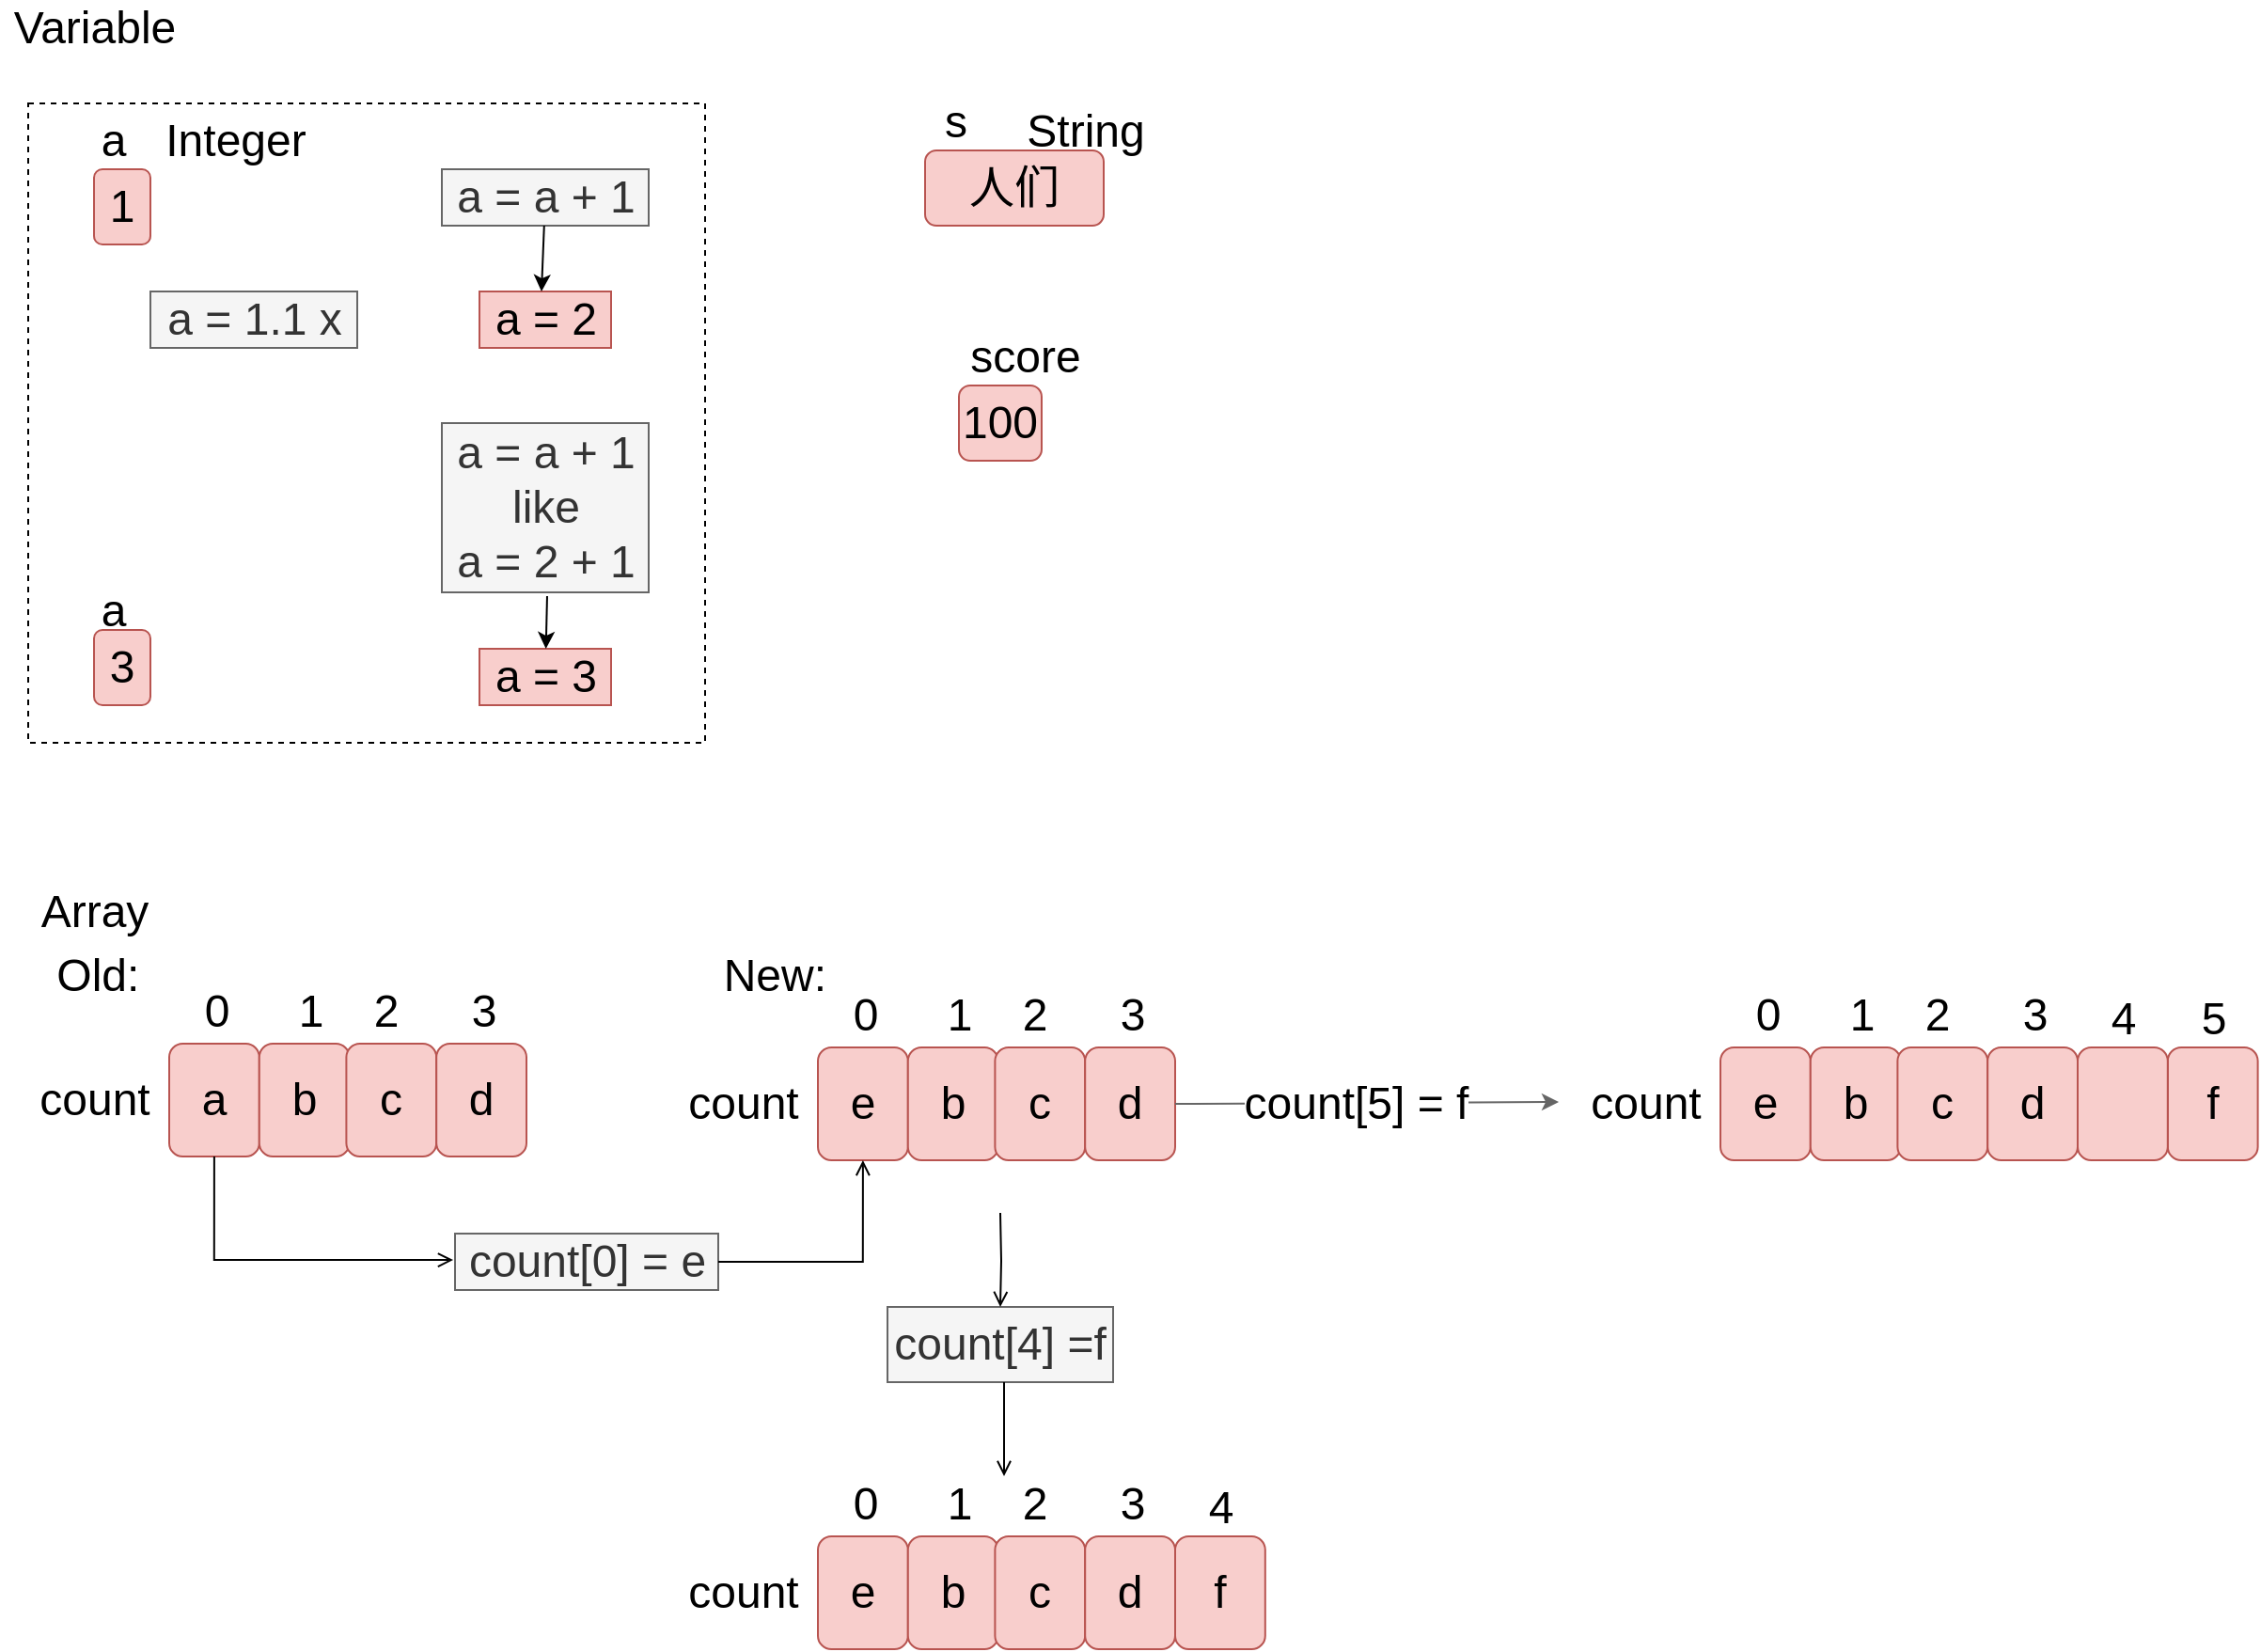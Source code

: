 <mxfile version="13.3.5" type="device"><diagram id="RiBTDsQJDRBaNW39waGa" name="第 1 页"><mxGraphModel dx="1422" dy="822" grid="1" gridSize="10" guides="1" tooltips="1" connect="1" arrows="1" fold="1" page="1" pageScale="1" pageWidth="827" pageHeight="1169" math="0" shadow="0"><root><mxCell id="0"/><mxCell id="1" parent="0"/><mxCell id="1U1Ds1N9CUGZDyF91IuN-27" value="" style="rounded=0;whiteSpace=wrap;html=1;dashed=1;fontSize=24;" vertex="1" parent="1"><mxGeometry x="25" y="170" width="360" height="340" as="geometry"/></mxCell><mxCell id="1U1Ds1N9CUGZDyF91IuN-6" value="&lt;font style=&quot;font-size: 24px&quot;&gt;a&lt;/font&gt;" style="text;html=1;align=center;verticalAlign=middle;resizable=0;points=[];autosize=1;" vertex="1" parent="1"><mxGeometry x="55" y="180" width="30" height="20" as="geometry"/></mxCell><mxCell id="1U1Ds1N9CUGZDyF91IuN-8" value="Variable" style="text;html=1;align=center;verticalAlign=middle;resizable=0;points=[];autosize=1;fontSize=24;" vertex="1" parent="1"><mxGeometry x="10" y="115" width="100" height="30" as="geometry"/></mxCell><mxCell id="1U1Ds1N9CUGZDyF91IuN-7" value="a = a + 1" style="text;html=1;align=center;verticalAlign=middle;resizable=0;points=[];autosize=1;fontSize=24;fillColor=#f5f5f5;strokeColor=#666666;fontColor=#333333;" vertex="1" parent="1"><mxGeometry x="245" y="205" width="110" height="30" as="geometry"/></mxCell><mxCell id="1U1Ds1N9CUGZDyF91IuN-2" value="&lt;font style=&quot;font-size: 24px&quot;&gt;1&lt;/font&gt;" style="rounded=1;whiteSpace=wrap;html=1;fillColor=#f8cecc;strokeColor=#b85450;" vertex="1" parent="1"><mxGeometry x="60" y="205" width="30" height="40" as="geometry"/></mxCell><mxCell id="1U1Ds1N9CUGZDyF91IuN-10" value="a = 2" style="text;html=1;align=center;verticalAlign=middle;resizable=0;points=[];autosize=1;fontSize=24;fillColor=#f8cecc;strokeColor=#b85450;" vertex="1" parent="1"><mxGeometry x="265" y="270" width="70" height="30" as="geometry"/></mxCell><mxCell id="1U1Ds1N9CUGZDyF91IuN-11" value="" style="endArrow=classic;html=1;fontSize=24;" edge="1" parent="1" source="1U1Ds1N9CUGZDyF91IuN-7"><mxGeometry width="50" height="50" relative="1" as="geometry"><mxPoint x="410" y="450" as="sourcePoint"/><mxPoint x="298" y="270" as="targetPoint"/></mxGeometry></mxCell><mxCell id="1U1Ds1N9CUGZDyF91IuN-12" value="a = a + 1&lt;br&gt;like&lt;br&gt;a = 2 + 1" style="text;html=1;align=center;verticalAlign=middle;resizable=0;points=[];autosize=1;fontSize=24;fillColor=#f5f5f5;strokeColor=#666666;fontColor=#333333;" vertex="1" parent="1"><mxGeometry x="245" y="340" width="110" height="90" as="geometry"/></mxCell><mxCell id="1U1Ds1N9CUGZDyF91IuN-13" value="a = 3" style="text;html=1;align=center;verticalAlign=middle;resizable=0;points=[];autosize=1;fontSize=24;fillColor=#f8cecc;strokeColor=#b85450;" vertex="1" parent="1"><mxGeometry x="265" y="460" width="70" height="30" as="geometry"/></mxCell><mxCell id="1U1Ds1N9CUGZDyF91IuN-15" value="&lt;font style=&quot;font-size: 24px&quot;&gt;a&lt;/font&gt;" style="text;html=1;align=center;verticalAlign=middle;resizable=0;points=[];autosize=1;" vertex="1" parent="1"><mxGeometry x="55" y="430" width="30" height="20" as="geometry"/></mxCell><mxCell id="1U1Ds1N9CUGZDyF91IuN-16" value="&lt;font style=&quot;font-size: 24px&quot;&gt;3&lt;/font&gt;" style="rounded=1;whiteSpace=wrap;html=1;fillColor=#f8cecc;strokeColor=#b85450;" vertex="1" parent="1"><mxGeometry x="60" y="450" width="30" height="40" as="geometry"/></mxCell><mxCell id="1U1Ds1N9CUGZDyF91IuN-18" value="Integer" style="text;html=1;align=center;verticalAlign=middle;resizable=0;points=[];autosize=1;fontSize=24;" vertex="1" parent="1"><mxGeometry x="90" y="175" width="90" height="30" as="geometry"/></mxCell><mxCell id="1U1Ds1N9CUGZDyF91IuN-19" value="a = 1.1 x" style="text;html=1;align=center;verticalAlign=middle;resizable=0;points=[];autosize=1;fontSize=24;fillColor=#f5f5f5;strokeColor=#666666;fontColor=#333333;" vertex="1" parent="1"><mxGeometry x="90" y="270" width="110" height="30" as="geometry"/></mxCell><mxCell id="1U1Ds1N9CUGZDyF91IuN-22" value="&lt;font style=&quot;font-size: 24px&quot;&gt;s&lt;/font&gt;" style="text;html=1;align=center;verticalAlign=middle;resizable=0;points=[];autosize=1;" vertex="1" parent="1"><mxGeometry x="503" y="170" width="30" height="20" as="geometry"/></mxCell><mxCell id="1U1Ds1N9CUGZDyF91IuN-23" value="&lt;span style=&quot;font-size: 24px&quot;&gt;人们&lt;/span&gt;" style="rounded=1;whiteSpace=wrap;html=1;fillColor=#f8cecc;strokeColor=#b85450;" vertex="1" parent="1"><mxGeometry x="502" y="195" width="95" height="40" as="geometry"/></mxCell><mxCell id="1U1Ds1N9CUGZDyF91IuN-24" value="String" style="text;html=1;align=center;verticalAlign=middle;resizable=0;points=[];autosize=1;fontSize=24;" vertex="1" parent="1"><mxGeometry x="547" y="170" width="80" height="30" as="geometry"/></mxCell><mxCell id="1U1Ds1N9CUGZDyF91IuN-25" value="score" style="text;html=1;align=center;verticalAlign=middle;resizable=0;points=[];autosize=1;fontSize=24;" vertex="1" parent="1"><mxGeometry x="520" y="290" width="70" height="30" as="geometry"/></mxCell><mxCell id="1U1Ds1N9CUGZDyF91IuN-26" value="&lt;font style=&quot;font-size: 24px&quot;&gt;100&lt;/font&gt;" style="rounded=1;whiteSpace=wrap;html=1;fillColor=#f8cecc;strokeColor=#b85450;" vertex="1" parent="1"><mxGeometry x="520" y="320" width="44" height="40" as="geometry"/></mxCell><mxCell id="1U1Ds1N9CUGZDyF91IuN-28" value="Array" style="text;html=1;align=center;verticalAlign=middle;resizable=0;points=[];autosize=1;fontSize=24;" vertex="1" parent="1"><mxGeometry x="25" y="585" width="70" height="30" as="geometry"/></mxCell><mxCell id="1U1Ds1N9CUGZDyF91IuN-29" value="" style="group;fontSize=24;" vertex="1" connectable="0" parent="1"><mxGeometry x="100" y="670" width="190" height="60" as="geometry"/></mxCell><mxCell id="1U1Ds1N9CUGZDyF91IuN-30" value="&lt;font style=&quot;font-size: 24px&quot;&gt;a&lt;/font&gt;" style="rounded=1;whiteSpace=wrap;html=1;fillColor=#f8cecc;strokeColor=#b85450;" vertex="1" parent="1U1Ds1N9CUGZDyF91IuN-29"><mxGeometry width="47.899" height="60" as="geometry"/></mxCell><mxCell id="1U1Ds1N9CUGZDyF91IuN-31" value="&lt;font style=&quot;font-size: 24px&quot;&gt;b&lt;/font&gt;" style="rounded=1;whiteSpace=wrap;html=1;fillColor=#f8cecc;strokeColor=#b85450;" vertex="1" parent="1U1Ds1N9CUGZDyF91IuN-29"><mxGeometry x="47.899" width="47.899" height="60" as="geometry"/></mxCell><mxCell id="1U1Ds1N9CUGZDyF91IuN-32" value="&lt;span style=&quot;font-size: 24px&quot;&gt;c&lt;/span&gt;" style="rounded=1;whiteSpace=wrap;html=1;fillColor=#f8cecc;strokeColor=#b85450;" vertex="1" parent="1U1Ds1N9CUGZDyF91IuN-29"><mxGeometry x="94.202" width="47.899" height="60" as="geometry"/></mxCell><mxCell id="1U1Ds1N9CUGZDyF91IuN-33" value="d" style="rounded=1;whiteSpace=wrap;html=1;fontSize=24;fillColor=#f8cecc;strokeColor=#b85450;" vertex="1" parent="1U1Ds1N9CUGZDyF91IuN-29"><mxGeometry x="142.101" width="47.899" height="60" as="geometry"/></mxCell><mxCell id="1U1Ds1N9CUGZDyF91IuN-34" value="count" style="text;html=1;align=center;verticalAlign=middle;resizable=0;points=[];autosize=1;fontSize=24;" vertex="1" parent="1"><mxGeometry x="25" y="685" width="70" height="30" as="geometry"/></mxCell><mxCell id="1U1Ds1N9CUGZDyF91IuN-35" value="0" style="text;html=1;align=center;verticalAlign=middle;resizable=0;points=[];autosize=1;fontSize=24;" vertex="1" parent="1"><mxGeometry x="110" y="638" width="30" height="30" as="geometry"/></mxCell><mxCell id="1U1Ds1N9CUGZDyF91IuN-36" value="1" style="text;html=1;align=center;verticalAlign=middle;resizable=0;points=[];autosize=1;fontSize=24;" vertex="1" parent="1"><mxGeometry x="160" y="638" width="30" height="30" as="geometry"/></mxCell><mxCell id="1U1Ds1N9CUGZDyF91IuN-37" value="2" style="text;html=1;align=center;verticalAlign=middle;resizable=0;points=[];autosize=1;fontSize=24;" vertex="1" parent="1"><mxGeometry x="200" y="638" width="30" height="30" as="geometry"/></mxCell><mxCell id="1U1Ds1N9CUGZDyF91IuN-38" value="3" style="text;html=1;align=center;verticalAlign=middle;resizable=0;points=[];autosize=1;fontSize=24;" vertex="1" parent="1"><mxGeometry x="252" y="638" width="30" height="30" as="geometry"/></mxCell><mxCell id="1U1Ds1N9CUGZDyF91IuN-44" value="" style="group;fontSize=24;" vertex="1" connectable="0" parent="1"><mxGeometry x="445" y="672" width="190" height="60" as="geometry"/></mxCell><mxCell id="1U1Ds1N9CUGZDyF91IuN-45" value="&lt;font style=&quot;font-size: 24px&quot;&gt;e&lt;/font&gt;" style="rounded=1;whiteSpace=wrap;html=1;fillColor=#f8cecc;strokeColor=#b85450;" vertex="1" parent="1U1Ds1N9CUGZDyF91IuN-44"><mxGeometry width="47.899" height="60" as="geometry"/></mxCell><mxCell id="1U1Ds1N9CUGZDyF91IuN-46" value="&lt;font style=&quot;font-size: 24px&quot;&gt;b&lt;/font&gt;" style="rounded=1;whiteSpace=wrap;html=1;fillColor=#f8cecc;strokeColor=#b85450;" vertex="1" parent="1U1Ds1N9CUGZDyF91IuN-44"><mxGeometry x="47.899" width="47.899" height="60" as="geometry"/></mxCell><mxCell id="1U1Ds1N9CUGZDyF91IuN-47" value="&lt;span style=&quot;font-size: 24px&quot;&gt;c&lt;/span&gt;" style="rounded=1;whiteSpace=wrap;html=1;fillColor=#f8cecc;strokeColor=#b85450;" vertex="1" parent="1U1Ds1N9CUGZDyF91IuN-44"><mxGeometry x="94.202" width="47.899" height="60" as="geometry"/></mxCell><mxCell id="1U1Ds1N9CUGZDyF91IuN-48" value="d" style="rounded=1;whiteSpace=wrap;html=1;fontSize=24;fillColor=#f8cecc;strokeColor=#b85450;" vertex="1" parent="1U1Ds1N9CUGZDyF91IuN-44"><mxGeometry x="142.101" width="47.899" height="60" as="geometry"/></mxCell><mxCell id="1U1Ds1N9CUGZDyF91IuN-49" value="count" style="text;html=1;align=center;verticalAlign=middle;resizable=0;points=[];autosize=1;fontSize=24;" vertex="1" parent="1"><mxGeometry x="370" y="687" width="70" height="30" as="geometry"/></mxCell><mxCell id="1U1Ds1N9CUGZDyF91IuN-50" value="0" style="text;html=1;align=center;verticalAlign=middle;resizable=0;points=[];autosize=1;fontSize=24;" vertex="1" parent="1"><mxGeometry x="455" y="640" width="30" height="30" as="geometry"/></mxCell><mxCell id="1U1Ds1N9CUGZDyF91IuN-51" value="1" style="text;html=1;align=center;verticalAlign=middle;resizable=0;points=[];autosize=1;fontSize=24;" vertex="1" parent="1"><mxGeometry x="505" y="640" width="30" height="30" as="geometry"/></mxCell><mxCell id="1U1Ds1N9CUGZDyF91IuN-52" value="2" style="text;html=1;align=center;verticalAlign=middle;resizable=0;points=[];autosize=1;fontSize=24;" vertex="1" parent="1"><mxGeometry x="545" y="640" width="30" height="30" as="geometry"/></mxCell><mxCell id="1U1Ds1N9CUGZDyF91IuN-53" value="3" style="text;html=1;align=center;verticalAlign=middle;resizable=0;points=[];autosize=1;fontSize=24;" vertex="1" parent="1"><mxGeometry x="597" y="640" width="30" height="30" as="geometry"/></mxCell><mxCell id="1U1Ds1N9CUGZDyF91IuN-59" value="Old:&amp;nbsp;" style="text;html=1;align=center;verticalAlign=middle;resizable=0;points=[];autosize=1;fontSize=24;" vertex="1" parent="1"><mxGeometry x="30" y="619" width="70" height="30" as="geometry"/></mxCell><mxCell id="1U1Ds1N9CUGZDyF91IuN-60" value="New:&amp;nbsp;" style="text;html=1;align=center;verticalAlign=middle;resizable=0;points=[];autosize=1;fontSize=24;" vertex="1" parent="1"><mxGeometry x="385" y="619" width="80" height="30" as="geometry"/></mxCell><mxCell id="1U1Ds1N9CUGZDyF91IuN-61" value="count[0] = e" style="text;html=1;align=center;verticalAlign=middle;resizable=0;points=[];autosize=1;fontSize=24;fillColor=#f5f5f5;strokeColor=#666666;fontColor=#333333;" vertex="1" parent="1"><mxGeometry x="252" y="771" width="140" height="30" as="geometry"/></mxCell><mxCell id="1U1Ds1N9CUGZDyF91IuN-62" style="edgeStyle=orthogonalEdgeStyle;rounded=0;orthogonalLoop=1;jettySize=auto;html=1;exitX=0.5;exitY=1;exitDx=0;exitDy=0;entryX=-0.007;entryY=0.467;entryDx=0;entryDy=0;entryPerimeter=0;fontSize=24;endArrow=open;endFill=0;" edge="1" parent="1" source="1U1Ds1N9CUGZDyF91IuN-30" target="1U1Ds1N9CUGZDyF91IuN-61"><mxGeometry relative="1" as="geometry"/></mxCell><mxCell id="1U1Ds1N9CUGZDyF91IuN-63" style="edgeStyle=orthogonalEdgeStyle;rounded=0;orthogonalLoop=1;jettySize=auto;html=1;exitX=0.5;exitY=1;exitDx=0;exitDy=0;entryX=1;entryY=0.5;entryDx=0;entryDy=0;entryPerimeter=0;fontSize=24;endArrow=none;endFill=0;startArrow=open;startFill=0;" edge="1" parent="1" source="1U1Ds1N9CUGZDyF91IuN-45" target="1U1Ds1N9CUGZDyF91IuN-61"><mxGeometry relative="1" as="geometry"/></mxCell><mxCell id="1U1Ds1N9CUGZDyF91IuN-64" value="" style="endArrow=classic;html=1;fontSize=24;exitX=0.509;exitY=1.022;exitDx=0;exitDy=0;exitPerimeter=0;" edge="1" parent="1" source="1U1Ds1N9CUGZDyF91IuN-12" target="1U1Ds1N9CUGZDyF91IuN-13"><mxGeometry width="50" height="50" relative="1" as="geometry"><mxPoint x="410" y="550" as="sourcePoint"/><mxPoint x="460" y="500" as="targetPoint"/></mxGeometry></mxCell><mxCell id="1U1Ds1N9CUGZDyF91IuN-65" value="&lt;font style=&quot;font-size: 24px&quot;&gt;f&lt;/font&gt;" style="rounded=1;whiteSpace=wrap;html=1;fillColor=#f8cecc;strokeColor=#b85450;" vertex="1" parent="1"><mxGeometry x="635" y="932" width="47.899" height="60" as="geometry"/></mxCell><mxCell id="1U1Ds1N9CUGZDyF91IuN-66" value="4" style="text;html=1;align=center;verticalAlign=middle;resizable=0;points=[];autosize=1;fontSize=24;" vertex="1" parent="1"><mxGeometry x="643.95" y="902" width="30" height="30" as="geometry"/></mxCell><mxCell id="1U1Ds1N9CUGZDyF91IuN-67" value="" style="group;fontSize=24;" vertex="1" connectable="0" parent="1"><mxGeometry x="445" y="932" width="190" height="60" as="geometry"/></mxCell><mxCell id="1U1Ds1N9CUGZDyF91IuN-68" value="&lt;font style=&quot;font-size: 24px&quot;&gt;e&lt;/font&gt;" style="rounded=1;whiteSpace=wrap;html=1;fillColor=#f8cecc;strokeColor=#b85450;" vertex="1" parent="1U1Ds1N9CUGZDyF91IuN-67"><mxGeometry width="47.899" height="60" as="geometry"/></mxCell><mxCell id="1U1Ds1N9CUGZDyF91IuN-69" value="&lt;font style=&quot;font-size: 24px&quot;&gt;b&lt;/font&gt;" style="rounded=1;whiteSpace=wrap;html=1;fillColor=#f8cecc;strokeColor=#b85450;" vertex="1" parent="1U1Ds1N9CUGZDyF91IuN-67"><mxGeometry x="47.899" width="47.899" height="60" as="geometry"/></mxCell><mxCell id="1U1Ds1N9CUGZDyF91IuN-70" value="&lt;span style=&quot;font-size: 24px&quot;&gt;c&lt;/span&gt;" style="rounded=1;whiteSpace=wrap;html=1;fillColor=#f8cecc;strokeColor=#b85450;" vertex="1" parent="1U1Ds1N9CUGZDyF91IuN-67"><mxGeometry x="94.202" width="47.899" height="60" as="geometry"/></mxCell><mxCell id="1U1Ds1N9CUGZDyF91IuN-71" value="d" style="rounded=1;whiteSpace=wrap;html=1;fontSize=24;fillColor=#f8cecc;strokeColor=#b85450;" vertex="1" parent="1U1Ds1N9CUGZDyF91IuN-67"><mxGeometry x="142.101" width="47.899" height="60" as="geometry"/></mxCell><mxCell id="1U1Ds1N9CUGZDyF91IuN-72" value="count" style="text;html=1;align=center;verticalAlign=middle;resizable=0;points=[];autosize=1;fontSize=24;" vertex="1" parent="1"><mxGeometry x="370" y="947" width="70" height="30" as="geometry"/></mxCell><mxCell id="1U1Ds1N9CUGZDyF91IuN-73" value="0" style="text;html=1;align=center;verticalAlign=middle;resizable=0;points=[];autosize=1;fontSize=24;" vertex="1" parent="1"><mxGeometry x="455" y="900" width="30" height="30" as="geometry"/></mxCell><mxCell id="1U1Ds1N9CUGZDyF91IuN-74" value="1" style="text;html=1;align=center;verticalAlign=middle;resizable=0;points=[];autosize=1;fontSize=24;" vertex="1" parent="1"><mxGeometry x="505" y="900" width="30" height="30" as="geometry"/></mxCell><mxCell id="1U1Ds1N9CUGZDyF91IuN-75" value="2" style="text;html=1;align=center;verticalAlign=middle;resizable=0;points=[];autosize=1;fontSize=24;" vertex="1" parent="1"><mxGeometry x="545" y="900" width="30" height="30" as="geometry"/></mxCell><mxCell id="1U1Ds1N9CUGZDyF91IuN-76" value="3" style="text;html=1;align=center;verticalAlign=middle;resizable=0;points=[];autosize=1;fontSize=24;" vertex="1" parent="1"><mxGeometry x="597" y="900" width="30" height="30" as="geometry"/></mxCell><mxCell id="1U1Ds1N9CUGZDyF91IuN-82" value="count[5] = f" style="endArrow=classic;html=1;fontSize=24;fillColor=#f5f5f5;strokeColor=#666666;exitX=1;exitY=0.5;exitDx=0;exitDy=0;entryX=-0.009;entryY=0.533;entryDx=0;entryDy=0;entryPerimeter=0;" edge="1" parent="1" source="1U1Ds1N9CUGZDyF91IuN-48"><mxGeometry x="-0.059" width="50" height="50" relative="1" as="geometry"><mxPoint x="700" y="700" as="sourcePoint"/><mxPoint x="839.01" y="700.99" as="targetPoint"/><mxPoint as="offset"/></mxGeometry></mxCell><mxCell id="1U1Ds1N9CUGZDyF91IuN-95" value="count[4] =f" style="rounded=0;whiteSpace=wrap;html=1;fontSize=24;fillColor=#f5f5f5;strokeColor=#666666;fontColor=#333333;" vertex="1" parent="1"><mxGeometry x="482" y="810" width="120" height="40" as="geometry"/></mxCell><mxCell id="1U1Ds1N9CUGZDyF91IuN-96" style="edgeStyle=orthogonalEdgeStyle;rounded=0;orthogonalLoop=1;jettySize=auto;html=1;entryX=0.5;entryY=0;entryDx=0;entryDy=0;startArrow=none;startFill=0;endArrow=open;endFill=0;fontSize=24;" edge="1" parent="1" target="1U1Ds1N9CUGZDyF91IuN-95"><mxGeometry relative="1" as="geometry"><mxPoint x="542" y="760" as="sourcePoint"/></mxGeometry></mxCell><mxCell id="1U1Ds1N9CUGZDyF91IuN-97" style="edgeStyle=orthogonalEdgeStyle;rounded=0;orthogonalLoop=1;jettySize=auto;html=1;entryX=0.5;entryY=0;entryDx=0;entryDy=0;startArrow=none;startFill=0;endArrow=open;endFill=0;fontSize=24;" edge="1" parent="1"><mxGeometry relative="1" as="geometry"><mxPoint x="544" y="850" as="sourcePoint"/><mxPoint x="544" y="900" as="targetPoint"/></mxGeometry></mxCell><mxCell id="1U1Ds1N9CUGZDyF91IuN-100" value="" style="group;fontSize=24;" vertex="1" connectable="0" parent="1"><mxGeometry x="925" y="672" width="190" height="60" as="geometry"/></mxCell><mxCell id="1U1Ds1N9CUGZDyF91IuN-101" value="&lt;font style=&quot;font-size: 24px&quot;&gt;e&lt;/font&gt;" style="rounded=1;whiteSpace=wrap;html=1;fillColor=#f8cecc;strokeColor=#b85450;" vertex="1" parent="1U1Ds1N9CUGZDyF91IuN-100"><mxGeometry width="47.899" height="60" as="geometry"/></mxCell><mxCell id="1U1Ds1N9CUGZDyF91IuN-102" value="&lt;font style=&quot;font-size: 24px&quot;&gt;b&lt;/font&gt;" style="rounded=1;whiteSpace=wrap;html=1;fillColor=#f8cecc;strokeColor=#b85450;" vertex="1" parent="1U1Ds1N9CUGZDyF91IuN-100"><mxGeometry x="47.899" width="47.899" height="60" as="geometry"/></mxCell><mxCell id="1U1Ds1N9CUGZDyF91IuN-103" value="&lt;span style=&quot;font-size: 24px&quot;&gt;c&lt;/span&gt;" style="rounded=1;whiteSpace=wrap;html=1;fillColor=#f8cecc;strokeColor=#b85450;" vertex="1" parent="1U1Ds1N9CUGZDyF91IuN-100"><mxGeometry x="94.202" width="47.899" height="60" as="geometry"/></mxCell><mxCell id="1U1Ds1N9CUGZDyF91IuN-104" value="d" style="rounded=1;whiteSpace=wrap;html=1;fontSize=24;fillColor=#f8cecc;strokeColor=#b85450;" vertex="1" parent="1U1Ds1N9CUGZDyF91IuN-100"><mxGeometry x="142.101" width="47.899" height="60" as="geometry"/></mxCell><mxCell id="1U1Ds1N9CUGZDyF91IuN-105" value="count" style="text;html=1;align=center;verticalAlign=middle;resizable=0;points=[];autosize=1;fontSize=24;" vertex="1" parent="1"><mxGeometry x="850" y="687" width="70" height="30" as="geometry"/></mxCell><mxCell id="1U1Ds1N9CUGZDyF91IuN-106" value="0" style="text;html=1;align=center;verticalAlign=middle;resizable=0;points=[];autosize=1;fontSize=24;" vertex="1" parent="1"><mxGeometry x="935" y="640" width="30" height="30" as="geometry"/></mxCell><mxCell id="1U1Ds1N9CUGZDyF91IuN-107" value="1" style="text;html=1;align=center;verticalAlign=middle;resizable=0;points=[];autosize=1;fontSize=24;" vertex="1" parent="1"><mxGeometry x="985" y="640" width="30" height="30" as="geometry"/></mxCell><mxCell id="1U1Ds1N9CUGZDyF91IuN-108" value="2" style="text;html=1;align=center;verticalAlign=middle;resizable=0;points=[];autosize=1;fontSize=24;" vertex="1" parent="1"><mxGeometry x="1025" y="640" width="30" height="30" as="geometry"/></mxCell><mxCell id="1U1Ds1N9CUGZDyF91IuN-109" value="3" style="text;html=1;align=center;verticalAlign=middle;resizable=0;points=[];autosize=1;fontSize=24;" vertex="1" parent="1"><mxGeometry x="1077" y="640" width="30" height="30" as="geometry"/></mxCell><mxCell id="1U1Ds1N9CUGZDyF91IuN-110" value="&lt;font style=&quot;font-size: 24px&quot;&gt;f&lt;/font&gt;" style="rounded=1;whiteSpace=wrap;html=1;fillColor=#f8cecc;strokeColor=#b85450;" vertex="1" parent="1"><mxGeometry x="1162.9" y="672" width="47.899" height="60" as="geometry"/></mxCell><mxCell id="1U1Ds1N9CUGZDyF91IuN-111" value="5" style="text;html=1;align=center;verticalAlign=middle;resizable=0;points=[];autosize=1;fontSize=24;" vertex="1" parent="1"><mxGeometry x="1171.85" y="642" width="30" height="30" as="geometry"/></mxCell><mxCell id="1U1Ds1N9CUGZDyF91IuN-112" value="" style="rounded=1;whiteSpace=wrap;html=1;fillColor=#f8cecc;strokeColor=#b85450;" vertex="1" parent="1"><mxGeometry x="1115" y="672" width="47.899" height="60" as="geometry"/></mxCell><mxCell id="1U1Ds1N9CUGZDyF91IuN-113" value="4" style="text;html=1;align=center;verticalAlign=middle;resizable=0;points=[];autosize=1;fontSize=24;" vertex="1" parent="1"><mxGeometry x="1123.95" y="642" width="30" height="30" as="geometry"/></mxCell></root></mxGraphModel></diagram></mxfile>
